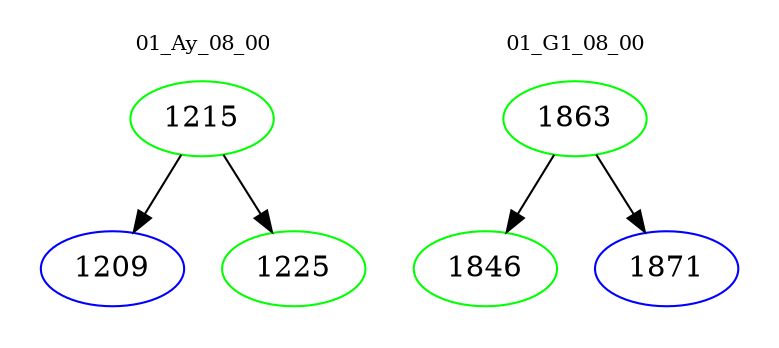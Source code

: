 digraph{
subgraph cluster_0 {
color = white
label = "01_Ay_08_00";
fontsize=10;
T0_1215 [label="1215", color="green"]
T0_1215 -> T0_1209 [color="black"]
T0_1209 [label="1209", color="blue"]
T0_1215 -> T0_1225 [color="black"]
T0_1225 [label="1225", color="green"]
}
subgraph cluster_1 {
color = white
label = "01_G1_08_00";
fontsize=10;
T1_1863 [label="1863", color="green"]
T1_1863 -> T1_1846 [color="black"]
T1_1846 [label="1846", color="green"]
T1_1863 -> T1_1871 [color="black"]
T1_1871 [label="1871", color="blue"]
}
}
